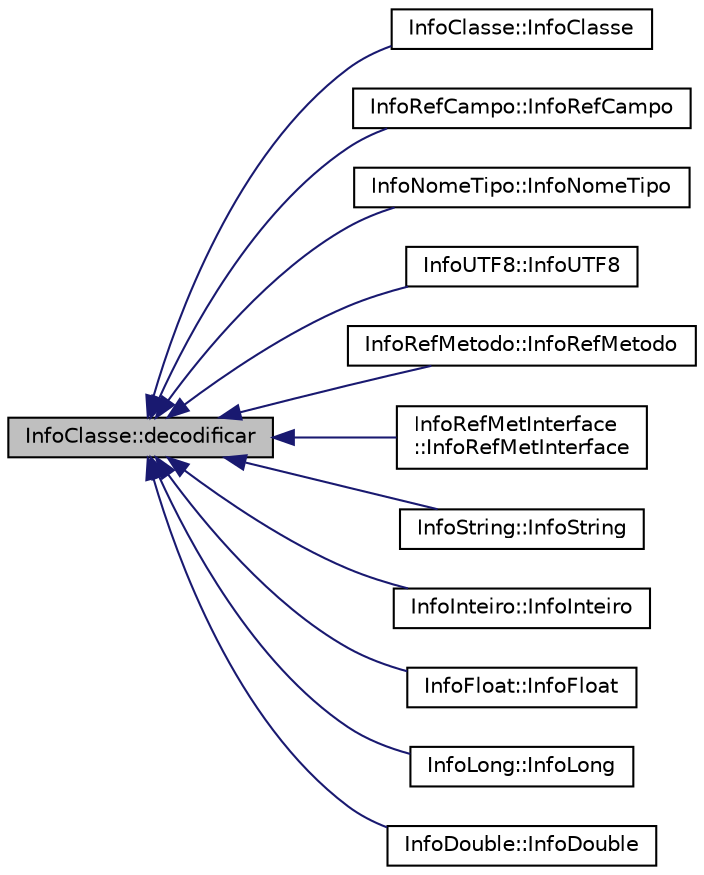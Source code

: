 digraph "InfoClasse::decodificar"
{
  edge [fontname="Helvetica",fontsize="10",labelfontname="Helvetica",labelfontsize="10"];
  node [fontname="Helvetica",fontsize="10",shape=record];
  rankdir="LR";
  Node9 [label="InfoClasse::decodificar",height=0.2,width=0.4,color="black", fillcolor="grey75", style="filled", fontcolor="black"];
  Node9 -> Node10 [dir="back",color="midnightblue",fontsize="10",style="solid",fontname="Helvetica"];
  Node10 [label="InfoClasse::InfoClasse",height=0.2,width=0.4,color="black", fillcolor="white", style="filled",URL="$class_info_classe.html#a084a74e342c22df22dbf409409994b8a",tooltip="Construtor com o conhecimento prévio da tabela de símbolos que está vinculado. "];
  Node9 -> Node11 [dir="back",color="midnightblue",fontsize="10",style="solid",fontname="Helvetica"];
  Node11 [label="InfoRefCampo::InfoRefCampo",height=0.2,width=0.4,color="black", fillcolor="white", style="filled",URL="$class_info_ref_campo.html#a829360f5cc0edb3ecc06694671f85f57",tooltip="Construtor com o conhecimento prévio da tabela de símbolos que está vinculado. "];
  Node9 -> Node12 [dir="back",color="midnightblue",fontsize="10",style="solid",fontname="Helvetica"];
  Node12 [label="InfoNomeTipo::InfoNomeTipo",height=0.2,width=0.4,color="black", fillcolor="white", style="filled",URL="$class_info_nome_tipo.html#a0be05927c6c7d2bcb479b6f625254a90",tooltip="Construtor com o conhecimento prévio da tabela de símbolos que está vinculado. "];
  Node9 -> Node13 [dir="back",color="midnightblue",fontsize="10",style="solid",fontname="Helvetica"];
  Node13 [label="InfoUTF8::InfoUTF8",height=0.2,width=0.4,color="black", fillcolor="white", style="filled",URL="$class_info_u_t_f8.html#a763cbc455d12fce7a8c81d0e96e22cd1",tooltip="Construtor com o conhecimento prévio da tabela de símbolos que está vinculado. "];
  Node9 -> Node14 [dir="back",color="midnightblue",fontsize="10",style="solid",fontname="Helvetica"];
  Node14 [label="InfoRefMetodo::InfoRefMetodo",height=0.2,width=0.4,color="black", fillcolor="white", style="filled",URL="$class_info_ref_metodo.html#ad05f4c952f852048055995fd23418e97",tooltip="Construtor com o conhecimento prévio da tabela de símbolos que está vinculado. "];
  Node9 -> Node15 [dir="back",color="midnightblue",fontsize="10",style="solid",fontname="Helvetica"];
  Node15 [label="InfoRefMetInterface\l::InfoRefMetInterface",height=0.2,width=0.4,color="black", fillcolor="white", style="filled",URL="$class_info_ref_met_interface.html#a8ee71288d4130b38afb784a1d65c9622",tooltip="Construtor com o conhecimento prévio da tabela de símbolos que está vinculado. "];
  Node9 -> Node16 [dir="back",color="midnightblue",fontsize="10",style="solid",fontname="Helvetica"];
  Node16 [label="InfoString::InfoString",height=0.2,width=0.4,color="black", fillcolor="white", style="filled",URL="$class_info_string.html#a91aaf624feadd918215af0a8e7540f91",tooltip="Construtor com o conhecimento prévio da tabela de símbolos que está vinculado. "];
  Node9 -> Node17 [dir="back",color="midnightblue",fontsize="10",style="solid",fontname="Helvetica"];
  Node17 [label="InfoInteiro::InfoInteiro",height=0.2,width=0.4,color="black", fillcolor="white", style="filled",URL="$class_info_inteiro.html#a74c957831f381b9feac16a4402480674",tooltip="Construtor com o conhecimento prévio da tabela de símbolos que está vinculado. "];
  Node9 -> Node18 [dir="back",color="midnightblue",fontsize="10",style="solid",fontname="Helvetica"];
  Node18 [label="InfoFloat::InfoFloat",height=0.2,width=0.4,color="black", fillcolor="white", style="filled",URL="$class_info_float.html#a4190d8dde231c002c12bb271598ebb72",tooltip="Construtor com o conhecimento prévio da tabela de símbolos que está vinculado. "];
  Node9 -> Node19 [dir="back",color="midnightblue",fontsize="10",style="solid",fontname="Helvetica"];
  Node19 [label="InfoLong::InfoLong",height=0.2,width=0.4,color="black", fillcolor="white", style="filled",URL="$class_info_long.html#a1ea0e94cdace07c846e7be0b6a7a85f9",tooltip="Construtor com o conhecimento prévio da tabela de símbolos que está vinculado. "];
  Node9 -> Node20 [dir="back",color="midnightblue",fontsize="10",style="solid",fontname="Helvetica"];
  Node20 [label="InfoDouble::InfoDouble",height=0.2,width=0.4,color="black", fillcolor="white", style="filled",URL="$class_info_double.html#a959f67a3d8ddb30662b4f09947580adf",tooltip="Construtor com o conhecimento prévio da tabela de símbolos que está vinculado. "];
}
